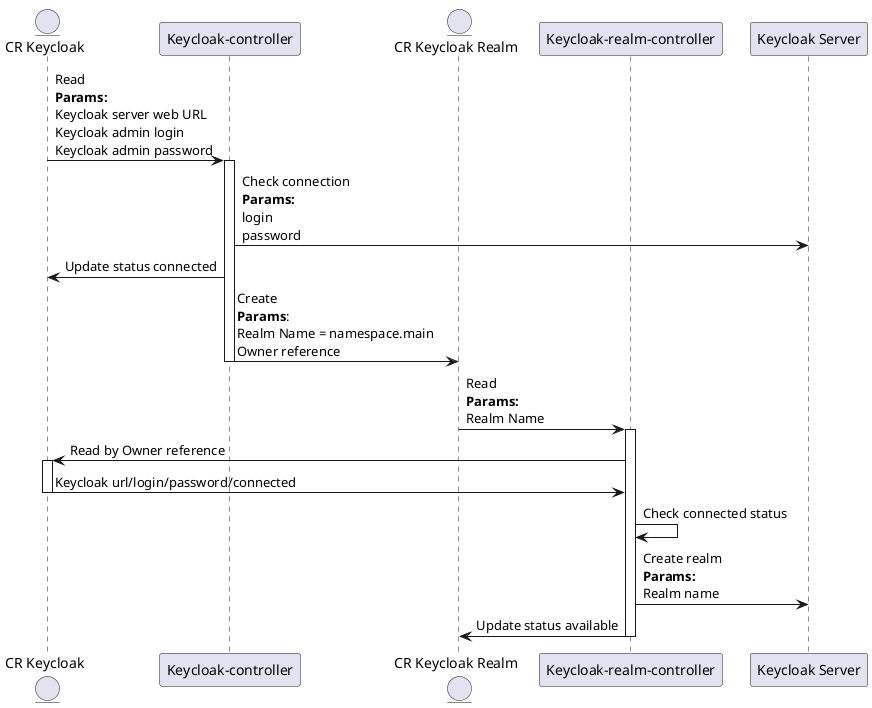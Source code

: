 @startuml
entity "CR Keycloak" as cr_keycloak
participant "Keycloak-controller" as keycloak_controller
entity "CR Keycloak Realm" as cr_realm
participant "Keycloak-realm-controller" as keycloak_realm_controller

participant "Keycloak Server" as server


cr_keycloak -> keycloak_controller: Read \n\
**Params:** \n\
Keycloak server web URL \n\
Keycloak admin login \n\
Keycloak admin password
activate keycloak_controller
keycloak_controller -> server: Check connection \n\
**Params:** \n\
login \n\
password
keycloak_controller -> cr_keycloak: Update status connected
keycloak_controller -> cr_realm: Create \n\
**Params**: \n\
Realm Name = namespace.main \n\
Owner reference
deactivate keycloak_controller

cr_realm -> keycloak_realm_controller: Read\n**Params:**\nRealm Name

activate keycloak_realm_controller
keycloak_realm_controller -> cr_keycloak: Read by Owner reference
activate cr_keycloak
cr_keycloak -> keycloak_realm_controller: Keycloak url/login/password/connected
deactivate cr_keycloak
keycloak_realm_controller -> keycloak_realm_controller: Check connected status
keycloak_realm_controller -> server: Create realm\n**Params:**\nRealm name
keycloak_realm_controller -> cr_realm: Update status available

deactivate keycloak_realm_controller

@enduml